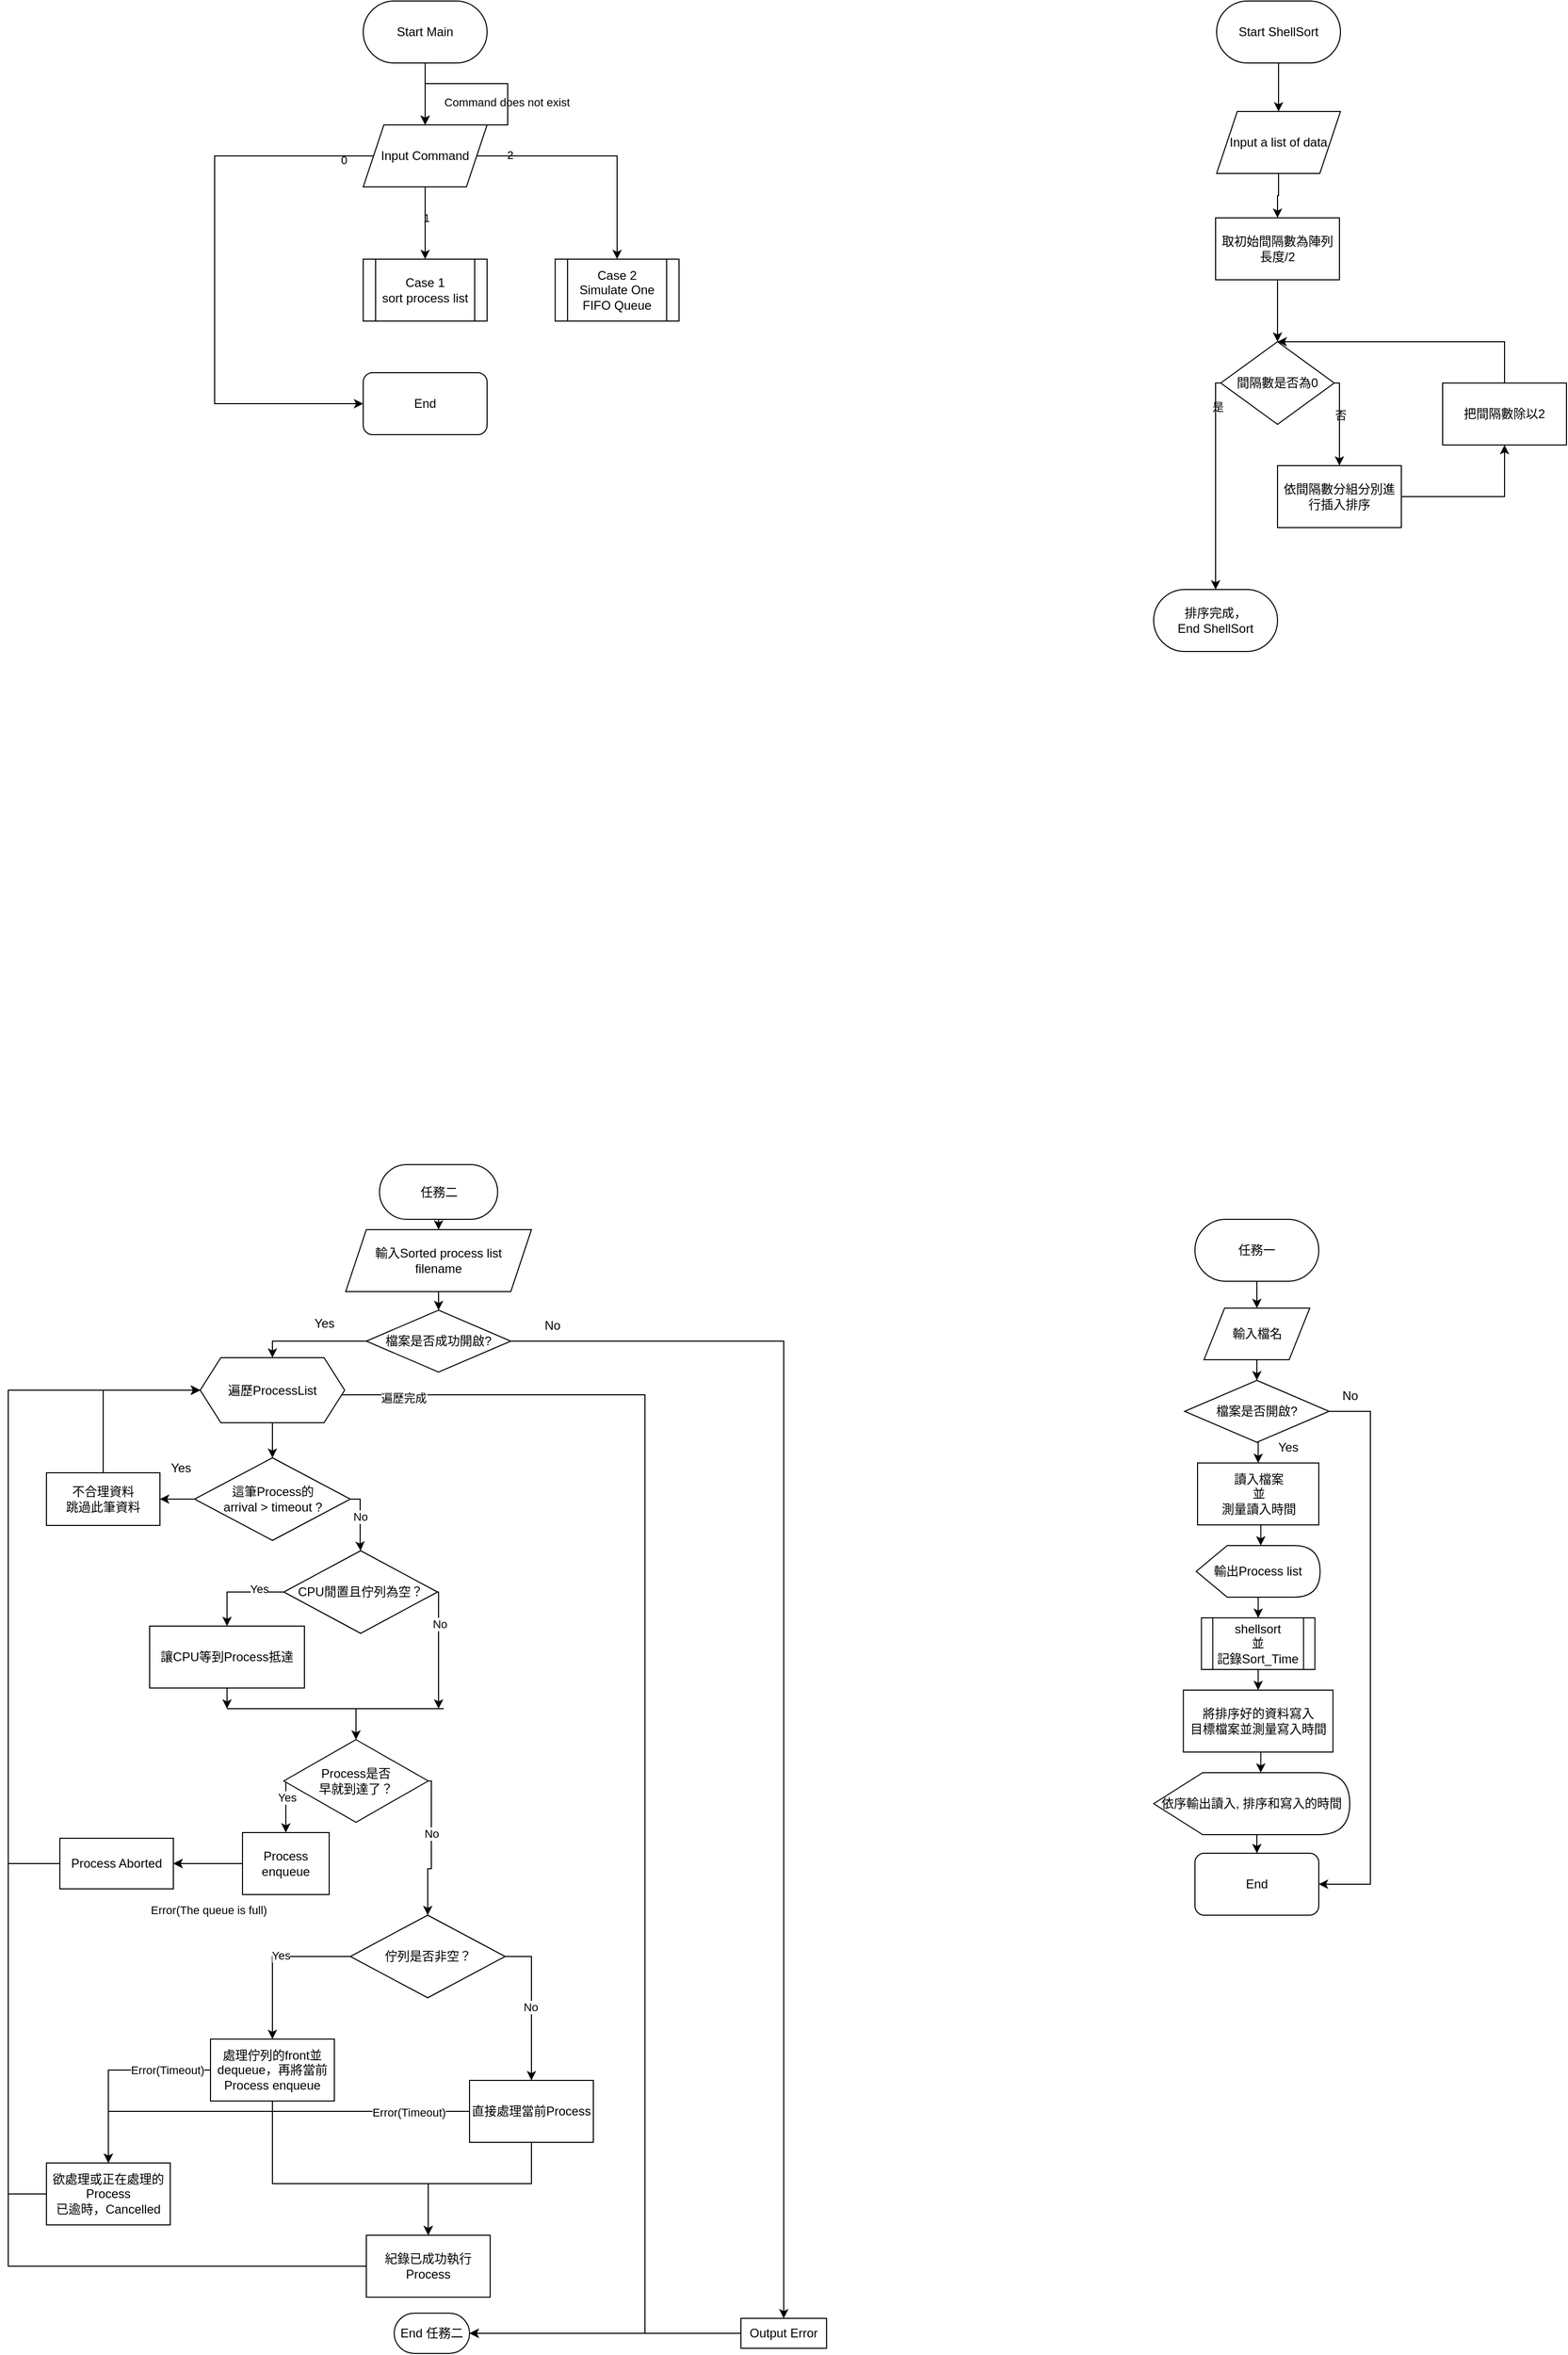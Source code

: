 <mxfile version="22.1.4" type="github">
  <diagram name="第 1 页" id="E0AtgV7Ir-Fn50yhCpMO">
    <mxGraphModel dx="1725" dy="-243" grid="1" gridSize="10" guides="1" tooltips="1" connect="1" arrows="1" fold="1" page="1" pageScale="1" pageWidth="827" pageHeight="1169" math="0" shadow="0">
      <root>
        <mxCell id="0" />
        <mxCell id="1" parent="0" />
        <mxCell id="-Pc0Nn8J1ObWVPzZ8QN1-1" style="edgeStyle=orthogonalEdgeStyle;rounded=0;orthogonalLoop=1;jettySize=auto;html=1;entryX=0.5;entryY=0;entryDx=0;entryDy=0;labelBackgroundColor=none;fontColor=default;" parent="1" source="-Pc0Nn8J1ObWVPzZ8QN1-2" target="-Pc0Nn8J1ObWVPzZ8QN1-7" edge="1">
          <mxGeometry relative="1" as="geometry" />
        </mxCell>
        <mxCell id="-Pc0Nn8J1ObWVPzZ8QN1-2" value="Start Main" style="rounded=1;whiteSpace=wrap;html=1;arcSize=50;labelBackgroundColor=none;" parent="1" vertex="1">
          <mxGeometry x="354" y="1220" width="120" height="60" as="geometry" />
        </mxCell>
        <mxCell id="-Pc0Nn8J1ObWVPzZ8QN1-26" style="edgeStyle=orthogonalEdgeStyle;rounded=0;orthogonalLoop=1;jettySize=auto;html=1;entryX=0.5;entryY=0;entryDx=0;entryDy=0;labelBackgroundColor=none;fontColor=default;" parent="1" source="-Pc0Nn8J1ObWVPzZ8QN1-7" target="-Pc0Nn8J1ObWVPzZ8QN1-25" edge="1">
          <mxGeometry relative="1" as="geometry" />
        </mxCell>
        <mxCell id="-Pc0Nn8J1ObWVPzZ8QN1-29" value="1" style="edgeLabel;html=1;align=center;verticalAlign=middle;resizable=0;points=[];labelBackgroundColor=none;" parent="-Pc0Nn8J1ObWVPzZ8QN1-26" vertex="1" connectable="0">
          <mxGeometry x="-0.138" y="1" relative="1" as="geometry">
            <mxPoint as="offset" />
          </mxGeometry>
        </mxCell>
        <mxCell id="-Pc0Nn8J1ObWVPzZ8QN1-27" style="edgeStyle=orthogonalEdgeStyle;rounded=0;orthogonalLoop=1;jettySize=auto;html=1;entryX=0;entryY=0.5;entryDx=0;entryDy=0;labelBackgroundColor=none;fontColor=default;" parent="1" source="-Pc0Nn8J1ObWVPzZ8QN1-7" target="-Pc0Nn8J1ObWVPzZ8QN1-8" edge="1">
          <mxGeometry relative="1" as="geometry">
            <Array as="points">
              <mxPoint x="210" y="1370" />
              <mxPoint x="210" y="1610" />
            </Array>
          </mxGeometry>
        </mxCell>
        <mxCell id="-Pc0Nn8J1ObWVPzZ8QN1-28" value="0" style="edgeLabel;html=1;align=center;verticalAlign=middle;resizable=0;points=[];labelBackgroundColor=none;" parent="-Pc0Nn8J1ObWVPzZ8QN1-27" vertex="1" connectable="0">
          <mxGeometry x="-0.89" y="4" relative="1" as="geometry">
            <mxPoint as="offset" />
          </mxGeometry>
        </mxCell>
        <mxCell id="-Pc0Nn8J1ObWVPzZ8QN1-31" style="edgeStyle=orthogonalEdgeStyle;rounded=0;orthogonalLoop=1;jettySize=auto;html=1;entryX=0.5;entryY=0;entryDx=0;entryDy=0;labelBackgroundColor=none;fontColor=default;" parent="1" source="-Pc0Nn8J1ObWVPzZ8QN1-7" target="-Pc0Nn8J1ObWVPzZ8QN1-30" edge="1">
          <mxGeometry relative="1" as="geometry" />
        </mxCell>
        <mxCell id="-Pc0Nn8J1ObWVPzZ8QN1-32" value="2" style="edgeLabel;html=1;align=center;verticalAlign=middle;resizable=0;points=[];labelBackgroundColor=none;" parent="-Pc0Nn8J1ObWVPzZ8QN1-31" vertex="1" connectable="0">
          <mxGeometry x="-0.73" y="1" relative="1" as="geometry">
            <mxPoint as="offset" />
          </mxGeometry>
        </mxCell>
        <mxCell id="-Pc0Nn8J1ObWVPzZ8QN1-7" value="Input Command" style="shape=parallelogram;perimeter=parallelogramPerimeter;whiteSpace=wrap;html=1;fixedSize=1;labelBackgroundColor=none;" parent="1" vertex="1">
          <mxGeometry x="354" y="1340" width="120" height="60" as="geometry" />
        </mxCell>
        <mxCell id="-Pc0Nn8J1ObWVPzZ8QN1-8" value="End" style="rounded=1;whiteSpace=wrap;html=1;labelBackgroundColor=none;" parent="1" vertex="1">
          <mxGeometry x="354" y="1580" width="120" height="60" as="geometry" />
        </mxCell>
        <mxCell id="-Pc0Nn8J1ObWVPzZ8QN1-18" style="edgeStyle=orthogonalEdgeStyle;rounded=0;orthogonalLoop=1;jettySize=auto;html=1;entryX=0.5;entryY=0;entryDx=0;entryDy=0;labelBackgroundColor=none;fontColor=default;" parent="1" source="-Pc0Nn8J1ObWVPzZ8QN1-7" target="-Pc0Nn8J1ObWVPzZ8QN1-7" edge="1">
          <mxGeometry relative="1" as="geometry">
            <Array as="points">
              <mxPoint x="494" y="1340" />
              <mxPoint x="494" y="1300" />
              <mxPoint x="414" y="1300" />
            </Array>
          </mxGeometry>
        </mxCell>
        <mxCell id="-Pc0Nn8J1ObWVPzZ8QN1-19" value="Command does not exist" style="edgeLabel;html=1;align=center;verticalAlign=middle;resizable=0;points=[];labelBackgroundColor=none;" parent="-Pc0Nn8J1ObWVPzZ8QN1-18" vertex="1" connectable="0">
          <mxGeometry x="-0.534" y="1" relative="1" as="geometry">
            <mxPoint as="offset" />
          </mxGeometry>
        </mxCell>
        <mxCell id="-Pc0Nn8J1ObWVPzZ8QN1-25" value="Case 1&lt;br&gt;sort process list" style="shape=process;whiteSpace=wrap;html=1;backgroundOutline=1;labelBackgroundColor=none;" parent="1" vertex="1">
          <mxGeometry x="354" y="1470" width="120" height="60" as="geometry" />
        </mxCell>
        <mxCell id="-Pc0Nn8J1ObWVPzZ8QN1-30" value="Case 2&lt;br&gt;Simulate One FIFO Queue" style="shape=process;whiteSpace=wrap;html=1;backgroundOutline=1;labelBackgroundColor=none;" parent="1" vertex="1">
          <mxGeometry x="540" y="1470" width="120" height="60" as="geometry" />
        </mxCell>
        <mxCell id="-Pc0Nn8J1ObWVPzZ8QN1-38" style="edgeStyle=orthogonalEdgeStyle;rounded=0;orthogonalLoop=1;jettySize=auto;html=1;entryX=0.5;entryY=0;entryDx=0;entryDy=0;labelBackgroundColor=none;fontColor=default;" parent="1" source="-Pc0Nn8J1ObWVPzZ8QN1-33" target="-Pc0Nn8J1ObWVPzZ8QN1-34" edge="1">
          <mxGeometry relative="1" as="geometry" />
        </mxCell>
        <mxCell id="-Pc0Nn8J1ObWVPzZ8QN1-33" value="Start ShellSort" style="rounded=1;whiteSpace=wrap;html=1;arcSize=50;labelBackgroundColor=none;" parent="1" vertex="1">
          <mxGeometry x="1181" y="1220" width="120" height="60" as="geometry" />
        </mxCell>
        <mxCell id="-Pc0Nn8J1ObWVPzZ8QN1-37" style="edgeStyle=orthogonalEdgeStyle;rounded=0;orthogonalLoop=1;jettySize=auto;html=1;entryX=0.5;entryY=0;entryDx=0;entryDy=0;labelBackgroundColor=none;fontColor=default;" parent="1" source="-Pc0Nn8J1ObWVPzZ8QN1-34" target="-Pc0Nn8J1ObWVPzZ8QN1-35" edge="1">
          <mxGeometry relative="1" as="geometry" />
        </mxCell>
        <mxCell id="-Pc0Nn8J1ObWVPzZ8QN1-34" value="Input a list of data" style="shape=parallelogram;perimeter=parallelogramPerimeter;whiteSpace=wrap;html=1;fixedSize=1;labelBackgroundColor=none;" parent="1" vertex="1">
          <mxGeometry x="1181" y="1327" width="120" height="60" as="geometry" />
        </mxCell>
        <mxCell id="-Pc0Nn8J1ObWVPzZ8QN1-40" style="edgeStyle=orthogonalEdgeStyle;rounded=0;orthogonalLoop=1;jettySize=auto;html=1;entryX=0.5;entryY=0;entryDx=0;entryDy=0;labelBackgroundColor=none;fontColor=default;" parent="1" source="-Pc0Nn8J1ObWVPzZ8QN1-35" target="-Pc0Nn8J1ObWVPzZ8QN1-39" edge="1">
          <mxGeometry relative="1" as="geometry" />
        </mxCell>
        <mxCell id="-Pc0Nn8J1ObWVPzZ8QN1-35" value="取初始間隔數為陣列長度/2" style="rounded=0;whiteSpace=wrap;html=1;labelBackgroundColor=none;" parent="1" vertex="1">
          <mxGeometry x="1180" y="1430" width="120" height="60" as="geometry" />
        </mxCell>
        <mxCell id="-Pc0Nn8J1ObWVPzZ8QN1-42" style="edgeStyle=orthogonalEdgeStyle;rounded=0;orthogonalLoop=1;jettySize=auto;html=1;entryX=0.5;entryY=0;entryDx=0;entryDy=0;labelBackgroundColor=none;fontColor=default;" parent="1" source="-Pc0Nn8J1ObWVPzZ8QN1-39" target="-Pc0Nn8J1ObWVPzZ8QN1-41" edge="1">
          <mxGeometry relative="1" as="geometry">
            <Array as="points">
              <mxPoint x="1300" y="1590" />
            </Array>
          </mxGeometry>
        </mxCell>
        <mxCell id="-Pc0Nn8J1ObWVPzZ8QN1-46" value="否" style="edgeLabel;html=1;align=center;verticalAlign=middle;resizable=0;points=[];labelBackgroundColor=none;" parent="-Pc0Nn8J1ObWVPzZ8QN1-42" vertex="1" connectable="0">
          <mxGeometry x="-0.156" y="1" relative="1" as="geometry">
            <mxPoint as="offset" />
          </mxGeometry>
        </mxCell>
        <mxCell id="-Pc0Nn8J1ObWVPzZ8QN1-48" style="edgeStyle=orthogonalEdgeStyle;rounded=0;orthogonalLoop=1;jettySize=auto;html=1;entryX=0.5;entryY=0;entryDx=0;entryDy=0;labelBackgroundColor=none;fontColor=default;" parent="1" source="-Pc0Nn8J1ObWVPzZ8QN1-39" target="-Pc0Nn8J1ObWVPzZ8QN1-47" edge="1">
          <mxGeometry relative="1" as="geometry">
            <Array as="points">
              <mxPoint x="1180" y="1590" />
            </Array>
          </mxGeometry>
        </mxCell>
        <mxCell id="-Pc0Nn8J1ObWVPzZ8QN1-49" value="是" style="edgeLabel;html=1;align=center;verticalAlign=middle;resizable=0;points=[];labelBackgroundColor=none;" parent="-Pc0Nn8J1ObWVPzZ8QN1-48" vertex="1" connectable="0">
          <mxGeometry x="-0.725" y="2" relative="1" as="geometry">
            <mxPoint as="offset" />
          </mxGeometry>
        </mxCell>
        <mxCell id="-Pc0Nn8J1ObWVPzZ8QN1-39" value="間隔數是否為0" style="rhombus;whiteSpace=wrap;html=1;labelBackgroundColor=none;" parent="1" vertex="1">
          <mxGeometry x="1185" y="1550" width="110" height="80" as="geometry" />
        </mxCell>
        <mxCell id="-Pc0Nn8J1ObWVPzZ8QN1-50" style="edgeStyle=orthogonalEdgeStyle;rounded=0;orthogonalLoop=1;jettySize=auto;html=1;entryX=0.5;entryY=1;entryDx=0;entryDy=0;labelBackgroundColor=none;fontColor=default;" parent="1" source="-Pc0Nn8J1ObWVPzZ8QN1-41" target="-Pc0Nn8J1ObWVPzZ8QN1-43" edge="1">
          <mxGeometry relative="1" as="geometry" />
        </mxCell>
        <mxCell id="-Pc0Nn8J1ObWVPzZ8QN1-41" value="依間隔數分組分別進行插入排序" style="rounded=0;whiteSpace=wrap;html=1;labelBackgroundColor=none;" parent="1" vertex="1">
          <mxGeometry x="1240" y="1670" width="120" height="60" as="geometry" />
        </mxCell>
        <mxCell id="-Pc0Nn8J1ObWVPzZ8QN1-45" style="edgeStyle=orthogonalEdgeStyle;rounded=0;orthogonalLoop=1;jettySize=auto;html=1;entryX=0.5;entryY=0;entryDx=0;entryDy=0;labelBackgroundColor=none;fontColor=default;" parent="1" source="-Pc0Nn8J1ObWVPzZ8QN1-43" target="-Pc0Nn8J1ObWVPzZ8QN1-39" edge="1">
          <mxGeometry relative="1" as="geometry">
            <Array as="points">
              <mxPoint x="1460" y="1550" />
            </Array>
          </mxGeometry>
        </mxCell>
        <mxCell id="-Pc0Nn8J1ObWVPzZ8QN1-43" value="把間隔數除以2" style="rounded=0;whiteSpace=wrap;html=1;labelBackgroundColor=none;" parent="1" vertex="1">
          <mxGeometry x="1400" y="1590" width="120" height="60" as="geometry" />
        </mxCell>
        <mxCell id="-Pc0Nn8J1ObWVPzZ8QN1-47" value="排序完成，&lt;br&gt;End ShellSort" style="rounded=1;whiteSpace=wrap;html=1;arcSize=50;labelBackgroundColor=none;" parent="1" vertex="1">
          <mxGeometry x="1120" y="1790" width="120" height="60" as="geometry" />
        </mxCell>
        <mxCell id="DZiwo2btE5vZsc1szeUf-3" style="edgeStyle=orthogonalEdgeStyle;rounded=0;orthogonalLoop=1;jettySize=auto;html=1;exitX=0.5;exitY=1;exitDx=0;exitDy=0;entryX=0.5;entryY=0;entryDx=0;entryDy=0;labelBackgroundColor=none;fontColor=default;" parent="1" source="DZiwo2btE5vZsc1szeUf-1" target="DZiwo2btE5vZsc1szeUf-2" edge="1">
          <mxGeometry relative="1" as="geometry" />
        </mxCell>
        <mxCell id="DZiwo2btE5vZsc1szeUf-1" value="任務二" style="rounded=1;whiteSpace=wrap;html=1;arcSize=50;labelBackgroundColor=none;" parent="1" vertex="1">
          <mxGeometry x="369.75" y="2347" width="114.5" height="53" as="geometry" />
        </mxCell>
        <mxCell id="DZiwo2btE5vZsc1szeUf-140" style="edgeStyle=orthogonalEdgeStyle;rounded=0;orthogonalLoop=1;jettySize=auto;html=1;exitX=0.5;exitY=1;exitDx=0;exitDy=0;entryX=0.5;entryY=0;entryDx=0;entryDy=0;labelBackgroundColor=none;fontColor=default;" parent="1" source="DZiwo2btE5vZsc1szeUf-2" edge="1" target="DZiwo2btE5vZsc1szeUf-146">
          <mxGeometry relative="1" as="geometry">
            <mxPoint x="427" y="2433" as="targetPoint" />
          </mxGeometry>
        </mxCell>
        <mxCell id="DZiwo2btE5vZsc1szeUf-2" value="輸入Sorted process list&lt;br&gt;filename" style="shape=parallelogram;perimeter=parallelogramPerimeter;whiteSpace=wrap;html=1;fixedSize=1;labelBackgroundColor=none;" parent="1" vertex="1">
          <mxGeometry x="337" y="2410" width="180" height="60" as="geometry" />
        </mxCell>
        <mxCell id="DZiwo2btE5vZsc1szeUf-6" style="edgeStyle=orthogonalEdgeStyle;rounded=0;orthogonalLoop=1;jettySize=auto;html=1;exitX=0.5;exitY=1;exitDx=0;exitDy=0;entryX=0.5;entryY=0;entryDx=0;entryDy=0;labelBackgroundColor=none;fontColor=default;" parent="1" source="DZiwo2btE5vZsc1szeUf-4" edge="1">
          <mxGeometry relative="1" as="geometry">
            <mxPoint x="1220" y="2486" as="targetPoint" />
          </mxGeometry>
        </mxCell>
        <mxCell id="DZiwo2btE5vZsc1szeUf-4" value="任務一" style="rounded=1;whiteSpace=wrap;html=1;arcSize=50;labelBackgroundColor=none;" parent="1" vertex="1">
          <mxGeometry x="1160" y="2400" width="120" height="60" as="geometry" />
        </mxCell>
        <mxCell id="DZiwo2btE5vZsc1szeUf-19" style="edgeStyle=orthogonalEdgeStyle;rounded=0;orthogonalLoop=1;jettySize=auto;html=1;exitX=0.5;exitY=1;exitDx=0;exitDy=0;entryX=0.5;entryY=0;entryDx=0;entryDy=0;labelBackgroundColor=none;fontColor=default;" parent="1" edge="1">
          <mxGeometry relative="1" as="geometry">
            <mxPoint x="1220" y="2536" as="sourcePoint" />
            <mxPoint x="1220" y="2556" as="targetPoint" />
          </mxGeometry>
        </mxCell>
        <mxCell id="DZiwo2btE5vZsc1szeUf-38" value="讀入檔案&lt;br&gt;並&lt;br&gt;測量讀入時間" style="rounded=0;whiteSpace=wrap;html=1;labelBackgroundColor=none;" parent="1" vertex="1">
          <mxGeometry x="1162.5" y="2636" width="117.5" height="60" as="geometry" />
        </mxCell>
        <mxCell id="DZiwo2btE5vZsc1szeUf-172" style="edgeStyle=orthogonalEdgeStyle;rounded=0;orthogonalLoop=1;jettySize=auto;html=1;exitX=0;exitY=0;exitDx=62.5;exitDy=50;exitPerimeter=0;entryX=0.5;entryY=0;entryDx=0;entryDy=0;labelBackgroundColor=none;fontColor=default;" parent="1" source="DZiwo2btE5vZsc1szeUf-51" target="DZiwo2btE5vZsc1szeUf-104" edge="1">
          <mxGeometry relative="1" as="geometry" />
        </mxCell>
        <mxCell id="DZiwo2btE5vZsc1szeUf-51" value="輸出Process list" style="shape=display;whiteSpace=wrap;html=1;labelBackgroundColor=none;" parent="1" vertex="1">
          <mxGeometry x="1161.25" y="2716" width="120" height="50" as="geometry" />
        </mxCell>
        <mxCell id="DZiwo2btE5vZsc1szeUf-77" value="將排序好的資料寫入&lt;br&gt;目標檔案並測量寫入時間" style="rounded=0;whiteSpace=wrap;html=1;labelBackgroundColor=none;" parent="1" vertex="1">
          <mxGeometry x="1148.75" y="2856" width="145" height="60" as="geometry" />
        </mxCell>
        <mxCell id="DZiwo2btE5vZsc1szeUf-175" style="edgeStyle=orthogonalEdgeStyle;rounded=0;orthogonalLoop=1;jettySize=auto;html=1;exitX=0;exitY=0;exitDx=103.75;exitDy=60;exitPerimeter=0;entryX=0.5;entryY=0;entryDx=0;entryDy=0;labelBackgroundColor=none;fontColor=default;" parent="1" source="DZiwo2btE5vZsc1szeUf-81" target="DZiwo2btE5vZsc1szeUf-86" edge="1">
          <mxGeometry relative="1" as="geometry" />
        </mxCell>
        <mxCell id="DZiwo2btE5vZsc1szeUf-81" value="依序輸出讀入, 排序和寫入的時間" style="shape=display;whiteSpace=wrap;html=1;labelBackgroundColor=none;" parent="1" vertex="1">
          <mxGeometry x="1120" y="2936" width="190" height="60" as="geometry" />
        </mxCell>
        <mxCell id="DZiwo2btE5vZsc1szeUf-86" value="End" style="rounded=1;whiteSpace=wrap;html=1;labelBackgroundColor=none;" parent="1" vertex="1">
          <mxGeometry x="1160" y="3014" width="120" height="60" as="geometry" />
        </mxCell>
        <mxCell id="DZiwo2btE5vZsc1szeUf-94" value="輸入檔名" style="shape=parallelogram;perimeter=parallelogramPerimeter;whiteSpace=wrap;html=1;fixedSize=1;labelBackgroundColor=none;" parent="1" vertex="1">
          <mxGeometry x="1168.75" y="2486" width="102.5" height="50" as="geometry" />
        </mxCell>
        <mxCell id="DZiwo2btE5vZsc1szeUf-125" style="edgeStyle=orthogonalEdgeStyle;rounded=0;orthogonalLoop=1;jettySize=auto;html=1;exitX=0.5;exitY=1;exitDx=0;exitDy=0;entryX=0.5;entryY=0;entryDx=0;entryDy=0;labelBackgroundColor=none;fontColor=default;" parent="1" source="DZiwo2btE5vZsc1szeUf-98" target="DZiwo2btE5vZsc1szeUf-38" edge="1">
          <mxGeometry relative="1" as="geometry" />
        </mxCell>
        <mxCell id="DZiwo2btE5vZsc1szeUf-176" style="edgeStyle=orthogonalEdgeStyle;rounded=0;orthogonalLoop=1;jettySize=auto;html=1;exitX=1;exitY=0.5;exitDx=0;exitDy=0;entryX=1;entryY=0.5;entryDx=0;entryDy=0;labelBackgroundColor=none;fontColor=default;" parent="1" source="DZiwo2btE5vZsc1szeUf-98" target="DZiwo2btE5vZsc1szeUf-86" edge="1">
          <mxGeometry relative="1" as="geometry">
            <Array as="points">
              <mxPoint x="1330" y="2586" />
              <mxPoint x="1330" y="3044" />
            </Array>
          </mxGeometry>
        </mxCell>
        <mxCell id="DZiwo2btE5vZsc1szeUf-98" value="檔案是否開啟?" style="rhombus;whiteSpace=wrap;html=1;labelBackgroundColor=none;" parent="1" vertex="1">
          <mxGeometry x="1150" y="2556" width="140" height="60" as="geometry" />
        </mxCell>
        <mxCell id="DZiwo2btE5vZsc1szeUf-173" style="edgeStyle=orthogonalEdgeStyle;rounded=0;orthogonalLoop=1;jettySize=auto;html=1;exitX=0.5;exitY=1;exitDx=0;exitDy=0;entryX=0.5;entryY=0;entryDx=0;entryDy=0;labelBackgroundColor=none;fontColor=default;" parent="1" source="DZiwo2btE5vZsc1szeUf-104" target="DZiwo2btE5vZsc1szeUf-77" edge="1">
          <mxGeometry relative="1" as="geometry" />
        </mxCell>
        <mxCell id="DZiwo2btE5vZsc1szeUf-104" value="shellsort&lt;br&gt;並&lt;br&gt;記錄Sort_Time" style="shape=process;whiteSpace=wrap;html=1;backgroundOutline=1;labelBackgroundColor=none;" parent="1" vertex="1">
          <mxGeometry x="1166.25" y="2786" width="110" height="50" as="geometry" />
        </mxCell>
        <mxCell id="DZiwo2btE5vZsc1szeUf-120" value="No" style="text;html=1;align=center;verticalAlign=middle;resizable=0;points=[];autosize=1;strokeColor=none;fillColor=none;labelBackgroundColor=none;" parent="1" vertex="1">
          <mxGeometry x="1290" y="2556" width="40" height="30" as="geometry" />
        </mxCell>
        <mxCell id="DZiwo2btE5vZsc1szeUf-126" value="Yes" style="text;html=1;align=center;verticalAlign=middle;resizable=0;points=[];autosize=1;strokeColor=none;fillColor=none;labelBackgroundColor=none;" parent="1" vertex="1">
          <mxGeometry x="1230" y="2606" width="40" height="30" as="geometry" />
        </mxCell>
        <mxCell id="_ANZp4icsxU3TWcwBYbb-57" style="edgeStyle=orthogonalEdgeStyle;rounded=0;orthogonalLoop=1;jettySize=auto;html=1;entryX=0.5;entryY=0;entryDx=0;entryDy=0;" edge="1" parent="1" source="DZiwo2btE5vZsc1szeUf-146" target="DZiwo2btE5vZsc1szeUf-189">
          <mxGeometry relative="1" as="geometry">
            <Array as="points">
              <mxPoint x="266" y="2518" />
            </Array>
          </mxGeometry>
        </mxCell>
        <mxCell id="DZiwo2btE5vZsc1szeUf-146" value="檔案是否成功開啟?" style="rhombus;whiteSpace=wrap;html=1;labelBackgroundColor=none;" parent="1" vertex="1">
          <mxGeometry x="357" y="2488" width="140" height="60" as="geometry" />
        </mxCell>
        <mxCell id="DZiwo2btE5vZsc1szeUf-163" style="edgeStyle=orthogonalEdgeStyle;rounded=0;orthogonalLoop=1;jettySize=auto;html=1;exitX=0.5;exitY=1;exitDx=0;exitDy=0;entryX=0;entryY=0;entryDx=62.5;entryDy=0;entryPerimeter=0;labelBackgroundColor=none;fontColor=default;" parent="1" source="DZiwo2btE5vZsc1szeUf-38" target="DZiwo2btE5vZsc1szeUf-51" edge="1">
          <mxGeometry relative="1" as="geometry" />
        </mxCell>
        <mxCell id="DZiwo2btE5vZsc1szeUf-174" style="edgeStyle=orthogonalEdgeStyle;rounded=0;orthogonalLoop=1;jettySize=auto;html=1;exitX=0.5;exitY=1;exitDx=0;exitDy=0;entryX=0;entryY=0;entryDx=103.75;entryDy=0;entryPerimeter=0;labelBackgroundColor=none;fontColor=default;" parent="1" source="DZiwo2btE5vZsc1szeUf-77" target="DZiwo2btE5vZsc1szeUf-81" edge="1">
          <mxGeometry relative="1" as="geometry" />
        </mxCell>
        <mxCell id="DZiwo2btE5vZsc1szeUf-177" value="Yes" style="text;html=1;align=center;verticalAlign=middle;resizable=0;points=[];autosize=1;strokeColor=none;fillColor=none;labelBackgroundColor=none;" parent="1" vertex="1">
          <mxGeometry x="296" y="2486" width="40" height="30" as="geometry" />
        </mxCell>
        <mxCell id="DZiwo2btE5vZsc1szeUf-194" style="edgeStyle=orthogonalEdgeStyle;rounded=0;orthogonalLoop=1;jettySize=auto;html=1;exitX=0.5;exitY=1;exitDx=0;exitDy=0;entryX=0.5;entryY=0;entryDx=0;entryDy=0;labelBackgroundColor=none;fontColor=default;" parent="1" source="DZiwo2btE5vZsc1szeUf-189" target="DZiwo2btE5vZsc1szeUf-191" edge="1">
          <mxGeometry relative="1" as="geometry" />
        </mxCell>
        <mxCell id="_ANZp4icsxU3TWcwBYbb-55" style="edgeStyle=orthogonalEdgeStyle;rounded=0;orthogonalLoop=1;jettySize=auto;html=1;entryX=1;entryY=0.5;entryDx=0;entryDy=0;" edge="1" parent="1" source="DZiwo2btE5vZsc1szeUf-189" target="_ANZp4icsxU3TWcwBYbb-1">
          <mxGeometry relative="1" as="geometry">
            <mxPoint x="707" y="3434.833" as="targetPoint" />
            <Array as="points">
              <mxPoint x="627" y="2570" />
              <mxPoint x="627" y="3479" />
            </Array>
          </mxGeometry>
        </mxCell>
        <mxCell id="_ANZp4icsxU3TWcwBYbb-56" value="遍歷完成" style="edgeLabel;html=1;align=center;verticalAlign=middle;resizable=0;points=[];" vertex="1" connectable="0" parent="_ANZp4icsxU3TWcwBYbb-55">
          <mxGeometry x="-0.913" y="-3" relative="1" as="geometry">
            <mxPoint as="offset" />
          </mxGeometry>
        </mxCell>
        <mxCell id="DZiwo2btE5vZsc1szeUf-189" value="遍歷ProcessList" style="shape=hexagon;perimeter=hexagonPerimeter2;whiteSpace=wrap;html=1;fixedSize=1;labelBackgroundColor=none;" parent="1" vertex="1">
          <mxGeometry x="196" y="2534" width="140" height="63" as="geometry" />
        </mxCell>
        <mxCell id="DZiwo2btE5vZsc1szeUf-201" style="edgeStyle=orthogonalEdgeStyle;rounded=0;orthogonalLoop=1;jettySize=auto;html=1;exitX=0;exitY=0.5;exitDx=0;exitDy=0;entryX=1;entryY=0.5;entryDx=0;entryDy=0;labelBackgroundColor=none;fontColor=default;" parent="1" source="DZiwo2btE5vZsc1szeUf-191" target="DZiwo2btE5vZsc1szeUf-197" edge="1">
          <mxGeometry relative="1" as="geometry" />
        </mxCell>
        <mxCell id="_ANZp4icsxU3TWcwBYbb-7" style="edgeStyle=orthogonalEdgeStyle;rounded=0;orthogonalLoop=1;jettySize=auto;html=1;entryX=0.5;entryY=0;entryDx=0;entryDy=0;exitX=1;exitY=0.5;exitDx=0;exitDy=0;" edge="1" parent="1" source="DZiwo2btE5vZsc1szeUf-191" target="_ANZp4icsxU3TWcwBYbb-6">
          <mxGeometry relative="1" as="geometry">
            <Array as="points">
              <mxPoint x="351" y="2671" />
              <mxPoint x="351" y="2714" />
              <mxPoint x="352" y="2714" />
            </Array>
          </mxGeometry>
        </mxCell>
        <mxCell id="_ANZp4icsxU3TWcwBYbb-58" value="No" style="edgeLabel;html=1;align=center;verticalAlign=middle;resizable=0;points=[];" vertex="1" connectable="0" parent="_ANZp4icsxU3TWcwBYbb-7">
          <mxGeometry x="-0.116" relative="1" as="geometry">
            <mxPoint as="offset" />
          </mxGeometry>
        </mxCell>
        <mxCell id="DZiwo2btE5vZsc1szeUf-191" value="這筆Process的&lt;br&gt;arrival &amp;gt; timeout ?" style="rhombus;whiteSpace=wrap;html=1;labelBackgroundColor=none;" parent="1" vertex="1">
          <mxGeometry x="190.5" y="2631" width="151" height="80" as="geometry" />
        </mxCell>
        <mxCell id="DZiwo2btE5vZsc1szeUf-193" value="" style="edgeStyle=orthogonalEdgeStyle;rounded=0;orthogonalLoop=1;jettySize=auto;html=1;exitX=1;exitY=0.5;exitDx=0;exitDy=0;labelBackgroundColor=none;fontColor=default;entryX=0.5;entryY=0;entryDx=0;entryDy=0;" parent="1" source="DZiwo2btE5vZsc1szeUf-146" target="_ANZp4icsxU3TWcwBYbb-2" edge="1">
          <mxGeometry relative="1" as="geometry">
            <mxPoint x="567" y="2463.421" as="targetPoint" />
            <mxPoint x="497" y="2463" as="sourcePoint" />
          </mxGeometry>
        </mxCell>
        <mxCell id="DZiwo2btE5vZsc1szeUf-178" value="No" style="text;html=1;align=center;verticalAlign=middle;resizable=0;points=[];autosize=1;strokeColor=none;fillColor=none;labelBackgroundColor=none;" parent="1" vertex="1">
          <mxGeometry x="517" y="2488" width="40" height="30" as="geometry" />
        </mxCell>
        <mxCell id="DZiwo2btE5vZsc1szeUf-196" value="Yes" style="text;html=1;align=center;verticalAlign=middle;resizable=0;points=[];autosize=1;strokeColor=none;fillColor=none;labelBackgroundColor=none;" parent="1" vertex="1">
          <mxGeometry x="157" y="2625.5" width="40" height="30" as="geometry" />
        </mxCell>
        <mxCell id="DZiwo2btE5vZsc1szeUf-199" style="edgeStyle=orthogonalEdgeStyle;rounded=0;orthogonalLoop=1;jettySize=auto;html=1;exitX=0.5;exitY=0;exitDx=0;exitDy=0;entryX=0;entryY=0.5;entryDx=0;entryDy=0;labelBackgroundColor=none;fontColor=default;" parent="1" source="DZiwo2btE5vZsc1szeUf-197" target="DZiwo2btE5vZsc1szeUf-189" edge="1">
          <mxGeometry relative="1" as="geometry" />
        </mxCell>
        <mxCell id="DZiwo2btE5vZsc1szeUf-197" value="不合理資料&lt;br&gt;跳過此筆資料" style="whiteSpace=wrap;html=1;labelBackgroundColor=none;" parent="1" vertex="1">
          <mxGeometry x="47" y="2645.5" width="110" height="51" as="geometry" />
        </mxCell>
        <mxCell id="_ANZp4icsxU3TWcwBYbb-25" style="edgeStyle=orthogonalEdgeStyle;rounded=0;orthogonalLoop=1;jettySize=auto;html=1;" edge="1" parent="1" source="DZiwo2btE5vZsc1szeUf-206">
          <mxGeometry relative="1" as="geometry">
            <mxPoint x="222" y="2874" as="targetPoint" />
          </mxGeometry>
        </mxCell>
        <mxCell id="DZiwo2btE5vZsc1szeUf-206" value="讓CPU等到Process抵達" style="whiteSpace=wrap;html=1;labelBackgroundColor=none;" parent="1" vertex="1">
          <mxGeometry x="147" y="2794" width="150" height="60" as="geometry" />
        </mxCell>
        <mxCell id="_ANZp4icsxU3TWcwBYbb-1" value="End 任務二" style="rounded=1;whiteSpace=wrap;html=1;arcSize=50;" vertex="1" parent="1">
          <mxGeometry x="384" y="3459.5" width="73" height="39" as="geometry" />
        </mxCell>
        <mxCell id="_ANZp4icsxU3TWcwBYbb-4" style="edgeStyle=orthogonalEdgeStyle;rounded=0;orthogonalLoop=1;jettySize=auto;html=1;entryX=1;entryY=0.5;entryDx=0;entryDy=0;" edge="1" parent="1" source="_ANZp4icsxU3TWcwBYbb-2" target="_ANZp4icsxU3TWcwBYbb-1">
          <mxGeometry relative="1" as="geometry" />
        </mxCell>
        <mxCell id="_ANZp4icsxU3TWcwBYbb-2" value="Output Error" style="rounded=0;whiteSpace=wrap;html=1;" vertex="1" parent="1">
          <mxGeometry x="720" y="3464.5" width="83" height="29" as="geometry" />
        </mxCell>
        <mxCell id="_ANZp4icsxU3TWcwBYbb-8" style="edgeStyle=orthogonalEdgeStyle;rounded=0;orthogonalLoop=1;jettySize=auto;html=1;entryX=0.5;entryY=0;entryDx=0;entryDy=0;" edge="1" parent="1" source="_ANZp4icsxU3TWcwBYbb-6" target="DZiwo2btE5vZsc1szeUf-206">
          <mxGeometry relative="1" as="geometry">
            <Array as="points">
              <mxPoint x="222" y="2761" />
            </Array>
          </mxGeometry>
        </mxCell>
        <mxCell id="_ANZp4icsxU3TWcwBYbb-9" value="Yes" style="edgeLabel;html=1;align=center;verticalAlign=middle;resizable=0;points=[];" vertex="1" connectable="0" parent="_ANZp4icsxU3TWcwBYbb-8">
          <mxGeometry x="-0.46" y="-3" relative="1" as="geometry">
            <mxPoint as="offset" />
          </mxGeometry>
        </mxCell>
        <mxCell id="_ANZp4icsxU3TWcwBYbb-24" style="edgeStyle=orthogonalEdgeStyle;rounded=0;orthogonalLoop=1;jettySize=auto;html=1;" edge="1" parent="1" source="_ANZp4icsxU3TWcwBYbb-6">
          <mxGeometry relative="1" as="geometry">
            <mxPoint x="427" y="2874" as="targetPoint" />
            <Array as="points">
              <mxPoint x="427" y="2761" />
            </Array>
          </mxGeometry>
        </mxCell>
        <mxCell id="_ANZp4icsxU3TWcwBYbb-26" value="No" style="edgeLabel;html=1;align=center;verticalAlign=middle;resizable=0;points=[];" vertex="1" connectable="0" parent="_ANZp4icsxU3TWcwBYbb-24">
          <mxGeometry x="-0.435" y="1" relative="1" as="geometry">
            <mxPoint as="offset" />
          </mxGeometry>
        </mxCell>
        <mxCell id="_ANZp4icsxU3TWcwBYbb-6" value="CPU閒置且佇列為空？" style="rhombus;whiteSpace=wrap;html=1;" vertex="1" parent="1">
          <mxGeometry x="277" y="2721" width="149" height="80" as="geometry" />
        </mxCell>
        <mxCell id="_ANZp4icsxU3TWcwBYbb-21" style="edgeStyle=orthogonalEdgeStyle;rounded=0;orthogonalLoop=1;jettySize=auto;html=1;entryX=0.5;entryY=0;entryDx=0;entryDy=0;" edge="1" parent="1" source="_ANZp4icsxU3TWcwBYbb-10" target="_ANZp4icsxU3TWcwBYbb-12">
          <mxGeometry relative="1" as="geometry">
            <Array as="points">
              <mxPoint x="279" y="2932" />
            </Array>
          </mxGeometry>
        </mxCell>
        <mxCell id="_ANZp4icsxU3TWcwBYbb-22" value="Yes" style="edgeLabel;html=1;align=center;verticalAlign=middle;resizable=0;points=[];" vertex="1" connectable="0" parent="_ANZp4icsxU3TWcwBYbb-21">
          <mxGeometry x="-0.409" y="1" relative="1" as="geometry">
            <mxPoint as="offset" />
          </mxGeometry>
        </mxCell>
        <mxCell id="_ANZp4icsxU3TWcwBYbb-59" style="edgeStyle=orthogonalEdgeStyle;rounded=0;orthogonalLoop=1;jettySize=auto;html=1;entryX=0.5;entryY=0;entryDx=0;entryDy=0;" edge="1" parent="1" source="_ANZp4icsxU3TWcwBYbb-10" target="_ANZp4icsxU3TWcwBYbb-28">
          <mxGeometry relative="1" as="geometry">
            <Array as="points">
              <mxPoint x="420" y="2944" />
              <mxPoint x="420" y="3029" />
              <mxPoint x="417" y="3029" />
            </Array>
          </mxGeometry>
        </mxCell>
        <mxCell id="_ANZp4icsxU3TWcwBYbb-60" value="No" style="edgeLabel;html=1;align=center;verticalAlign=middle;resizable=0;points=[];" vertex="1" connectable="0" parent="_ANZp4icsxU3TWcwBYbb-59">
          <mxGeometry x="-0.214" relative="1" as="geometry">
            <mxPoint as="offset" />
          </mxGeometry>
        </mxCell>
        <mxCell id="_ANZp4icsxU3TWcwBYbb-10" value="Process是否&lt;br&gt;早就到達了？" style="rhombus;whiteSpace=wrap;html=1;" vertex="1" parent="1">
          <mxGeometry x="277" y="2904" width="140" height="80" as="geometry" />
        </mxCell>
        <mxCell id="_ANZp4icsxU3TWcwBYbb-17" style="edgeStyle=orthogonalEdgeStyle;rounded=0;orthogonalLoop=1;jettySize=auto;html=1;entryX=1;entryY=0.5;entryDx=0;entryDy=0;" edge="1" parent="1" source="_ANZp4icsxU3TWcwBYbb-12" target="_ANZp4icsxU3TWcwBYbb-16">
          <mxGeometry relative="1" as="geometry" />
        </mxCell>
        <mxCell id="_ANZp4icsxU3TWcwBYbb-18" value="Error(The queue is full)" style="edgeLabel;html=1;align=center;verticalAlign=middle;resizable=0;points=[];" vertex="1" connectable="0" parent="_ANZp4icsxU3TWcwBYbb-17">
          <mxGeometry x="-0.147" y="1" relative="1" as="geometry">
            <mxPoint x="-5" y="44" as="offset" />
          </mxGeometry>
        </mxCell>
        <mxCell id="_ANZp4icsxU3TWcwBYbb-19" value="" style="edgeStyle=orthogonalEdgeStyle;rounded=0;orthogonalLoop=1;jettySize=auto;html=1;" edge="1" parent="1" source="_ANZp4icsxU3TWcwBYbb-12" target="_ANZp4icsxU3TWcwBYbb-16">
          <mxGeometry relative="1" as="geometry" />
        </mxCell>
        <mxCell id="_ANZp4icsxU3TWcwBYbb-12" value="Process enqueue" style="rounded=0;whiteSpace=wrap;html=1;" vertex="1" parent="1">
          <mxGeometry x="237" y="2994" width="84" height="60" as="geometry" />
        </mxCell>
        <mxCell id="_ANZp4icsxU3TWcwBYbb-20" style="edgeStyle=orthogonalEdgeStyle;rounded=0;orthogonalLoop=1;jettySize=auto;html=1;entryX=0;entryY=0.5;entryDx=0;entryDy=0;" edge="1" parent="1" source="_ANZp4icsxU3TWcwBYbb-16" target="DZiwo2btE5vZsc1szeUf-189">
          <mxGeometry relative="1" as="geometry">
            <Array as="points">
              <mxPoint x="10" y="3024" />
              <mxPoint x="10" y="2565" />
            </Array>
          </mxGeometry>
        </mxCell>
        <mxCell id="_ANZp4icsxU3TWcwBYbb-16" value="Process Aborted" style="rounded=0;whiteSpace=wrap;html=1;" vertex="1" parent="1">
          <mxGeometry x="60" y="2999.5" width="110" height="49" as="geometry" />
        </mxCell>
        <mxCell id="_ANZp4icsxU3TWcwBYbb-23" value="" style="endArrow=none;html=1;rounded=0;" edge="1" parent="1">
          <mxGeometry width="50" height="50" relative="1" as="geometry">
            <mxPoint x="222" y="2874" as="sourcePoint" />
            <mxPoint x="432" y="2874" as="targetPoint" />
          </mxGeometry>
        </mxCell>
        <mxCell id="_ANZp4icsxU3TWcwBYbb-27" value="" style="endArrow=classic;html=1;rounded=0;entryX=0.5;entryY=0;entryDx=0;entryDy=0;" edge="1" parent="1" target="_ANZp4icsxU3TWcwBYbb-10">
          <mxGeometry width="50" height="50" relative="1" as="geometry">
            <mxPoint x="347" y="2874" as="sourcePoint" />
            <mxPoint x="327" y="2844" as="targetPoint" />
          </mxGeometry>
        </mxCell>
        <mxCell id="_ANZp4icsxU3TWcwBYbb-33" style="edgeStyle=orthogonalEdgeStyle;rounded=0;orthogonalLoop=1;jettySize=auto;html=1;entryX=0.5;entryY=0;entryDx=0;entryDy=0;" edge="1" parent="1" source="_ANZp4icsxU3TWcwBYbb-28" target="_ANZp4icsxU3TWcwBYbb-31">
          <mxGeometry relative="1" as="geometry">
            <Array as="points">
              <mxPoint x="266" y="3114" />
            </Array>
          </mxGeometry>
        </mxCell>
        <mxCell id="_ANZp4icsxU3TWcwBYbb-34" value="Yes" style="edgeLabel;html=1;align=center;verticalAlign=middle;resizable=0;points=[];" vertex="1" connectable="0" parent="_ANZp4icsxU3TWcwBYbb-33">
          <mxGeometry x="-0.134" y="-1" relative="1" as="geometry">
            <mxPoint as="offset" />
          </mxGeometry>
        </mxCell>
        <mxCell id="_ANZp4icsxU3TWcwBYbb-36" style="edgeStyle=orthogonalEdgeStyle;rounded=0;orthogonalLoop=1;jettySize=auto;html=1;entryX=0.5;entryY=0;entryDx=0;entryDy=0;" edge="1" parent="1" source="_ANZp4icsxU3TWcwBYbb-28" target="_ANZp4icsxU3TWcwBYbb-35">
          <mxGeometry relative="1" as="geometry">
            <Array as="points">
              <mxPoint x="517" y="3114" />
            </Array>
          </mxGeometry>
        </mxCell>
        <mxCell id="_ANZp4icsxU3TWcwBYbb-48" value="No" style="edgeLabel;html=1;align=center;verticalAlign=middle;resizable=0;points=[];" vertex="1" connectable="0" parent="_ANZp4icsxU3TWcwBYbb-36">
          <mxGeometry x="0.024" y="-1" relative="1" as="geometry">
            <mxPoint as="offset" />
          </mxGeometry>
        </mxCell>
        <mxCell id="_ANZp4icsxU3TWcwBYbb-28" value="佇列是否非空？" style="rhombus;whiteSpace=wrap;html=1;" vertex="1" parent="1">
          <mxGeometry x="341.5" y="3074" width="150" height="80" as="geometry" />
        </mxCell>
        <mxCell id="_ANZp4icsxU3TWcwBYbb-42" style="edgeStyle=orthogonalEdgeStyle;rounded=0;orthogonalLoop=1;jettySize=auto;html=1;entryX=0.5;entryY=0;entryDx=0;entryDy=0;" edge="1" parent="1" source="_ANZp4icsxU3TWcwBYbb-31" target="_ANZp4icsxU3TWcwBYbb-37">
          <mxGeometry relative="1" as="geometry" />
        </mxCell>
        <mxCell id="_ANZp4icsxU3TWcwBYbb-45" value="Error(Timeout)" style="edgeLabel;html=1;align=center;verticalAlign=middle;resizable=0;points=[];" vertex="1" connectable="0" parent="_ANZp4icsxU3TWcwBYbb-42">
          <mxGeometry x="-0.556" relative="1" as="geometry">
            <mxPoint as="offset" />
          </mxGeometry>
        </mxCell>
        <mxCell id="_ANZp4icsxU3TWcwBYbb-52" style="edgeStyle=orthogonalEdgeStyle;rounded=0;orthogonalLoop=1;jettySize=auto;html=1;entryX=0.5;entryY=0;entryDx=0;entryDy=0;" edge="1" parent="1" source="_ANZp4icsxU3TWcwBYbb-31" target="_ANZp4icsxU3TWcwBYbb-50">
          <mxGeometry relative="1" as="geometry">
            <Array as="points">
              <mxPoint x="266" y="3334" />
              <mxPoint x="417" y="3334" />
            </Array>
          </mxGeometry>
        </mxCell>
        <mxCell id="_ANZp4icsxU3TWcwBYbb-31" value="處理佇列的front並dequeue，再將當前Process enqueue" style="rounded=0;whiteSpace=wrap;html=1;" vertex="1" parent="1">
          <mxGeometry x="206" y="3194" width="120" height="60" as="geometry" />
        </mxCell>
        <mxCell id="_ANZp4icsxU3TWcwBYbb-43" style="edgeStyle=orthogonalEdgeStyle;rounded=0;orthogonalLoop=1;jettySize=auto;html=1;entryX=0.5;entryY=0;entryDx=0;entryDy=0;" edge="1" parent="1" source="_ANZp4icsxU3TWcwBYbb-35" target="_ANZp4icsxU3TWcwBYbb-37">
          <mxGeometry relative="1" as="geometry" />
        </mxCell>
        <mxCell id="_ANZp4icsxU3TWcwBYbb-44" value="Error(Timeout)" style="edgeLabel;html=1;align=center;verticalAlign=middle;resizable=0;points=[];" vertex="1" connectable="0" parent="_ANZp4icsxU3TWcwBYbb-43">
          <mxGeometry x="-0.702" y="1" relative="1" as="geometry">
            <mxPoint as="offset" />
          </mxGeometry>
        </mxCell>
        <mxCell id="_ANZp4icsxU3TWcwBYbb-51" style="edgeStyle=orthogonalEdgeStyle;rounded=0;orthogonalLoop=1;jettySize=auto;html=1;entryX=0.5;entryY=0;entryDx=0;entryDy=0;" edge="1" parent="1" source="_ANZp4icsxU3TWcwBYbb-35" target="_ANZp4icsxU3TWcwBYbb-50">
          <mxGeometry relative="1" as="geometry">
            <Array as="points">
              <mxPoint x="517" y="3334" />
              <mxPoint x="417" y="3334" />
            </Array>
          </mxGeometry>
        </mxCell>
        <mxCell id="_ANZp4icsxU3TWcwBYbb-35" value="直接處理當前Process" style="rounded=0;whiteSpace=wrap;html=1;" vertex="1" parent="1">
          <mxGeometry x="457" y="3234" width="120" height="60" as="geometry" />
        </mxCell>
        <mxCell id="_ANZp4icsxU3TWcwBYbb-47" style="edgeStyle=orthogonalEdgeStyle;rounded=0;orthogonalLoop=1;jettySize=auto;html=1;entryX=0;entryY=0.5;entryDx=0;entryDy=0;" edge="1" parent="1" source="_ANZp4icsxU3TWcwBYbb-37" target="DZiwo2btE5vZsc1szeUf-189">
          <mxGeometry relative="1" as="geometry">
            <Array as="points">
              <mxPoint x="10" y="2565" />
            </Array>
          </mxGeometry>
        </mxCell>
        <mxCell id="_ANZp4icsxU3TWcwBYbb-37" value="欲處理或正在處理的Process&lt;br&gt;已逾時，Cancelled" style="rounded=0;whiteSpace=wrap;html=1;" vertex="1" parent="1">
          <mxGeometry x="47" y="3314" width="120" height="60" as="geometry" />
        </mxCell>
        <mxCell id="_ANZp4icsxU3TWcwBYbb-54" style="edgeStyle=orthogonalEdgeStyle;rounded=0;orthogonalLoop=1;jettySize=auto;html=1;entryX=0;entryY=0.5;entryDx=0;entryDy=0;" edge="1" parent="1" source="_ANZp4icsxU3TWcwBYbb-50" target="DZiwo2btE5vZsc1szeUf-189">
          <mxGeometry relative="1" as="geometry">
            <Array as="points">
              <mxPoint x="10" y="3414" />
              <mxPoint x="10" y="2565" />
            </Array>
          </mxGeometry>
        </mxCell>
        <mxCell id="_ANZp4icsxU3TWcwBYbb-50" value="紀錄已成功執行Process" style="rounded=0;whiteSpace=wrap;html=1;" vertex="1" parent="1">
          <mxGeometry x="357" y="3384" width="120" height="60" as="geometry" />
        </mxCell>
      </root>
    </mxGraphModel>
  </diagram>
</mxfile>
